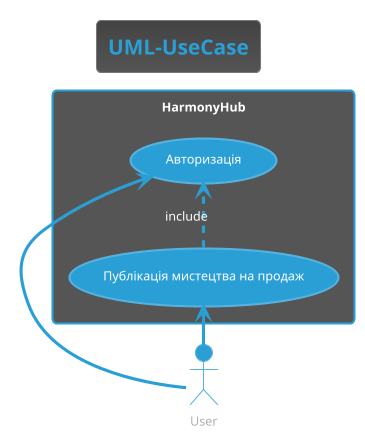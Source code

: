 @startuml
!theme cyborg

title UML-UseCase
left to right direction
actor :User:

rectangle HarmonyHub{

   usecase (Публікація мистецтва на продаж)
   usecase (Авторизація)

   :User: -> (Публікація мистецтва на продаж)
   :User: -> (Авторизація)
   (Публікація мистецтва на продаж) .> (Авторизація) : include
}
@enduml

